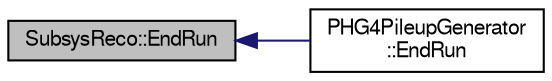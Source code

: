digraph "SubsysReco::EndRun"
{
  bgcolor="transparent";
  edge [fontname="FreeSans",fontsize="10",labelfontname="FreeSans",labelfontsize="10"];
  node [fontname="FreeSans",fontsize="10",shape=record];
  rankdir="LR";
  Node1 [label="SubsysReco::EndRun",height=0.2,width=0.4,color="black", fillcolor="grey75", style="filled" fontcolor="black"];
  Node1 -> Node2 [dir="back",color="midnightblue",fontsize="10",style="solid",fontname="FreeSans"];
  Node2 [label="PHG4PileupGenerator\l::EndRun",height=0.2,width=0.4,color="black",URL="$dc/dbf/classPHG4PileupGenerator.html#a9769cd90808cfd7ec26c775687a8da4d",tooltip="Called at the end of each run. "];
}
